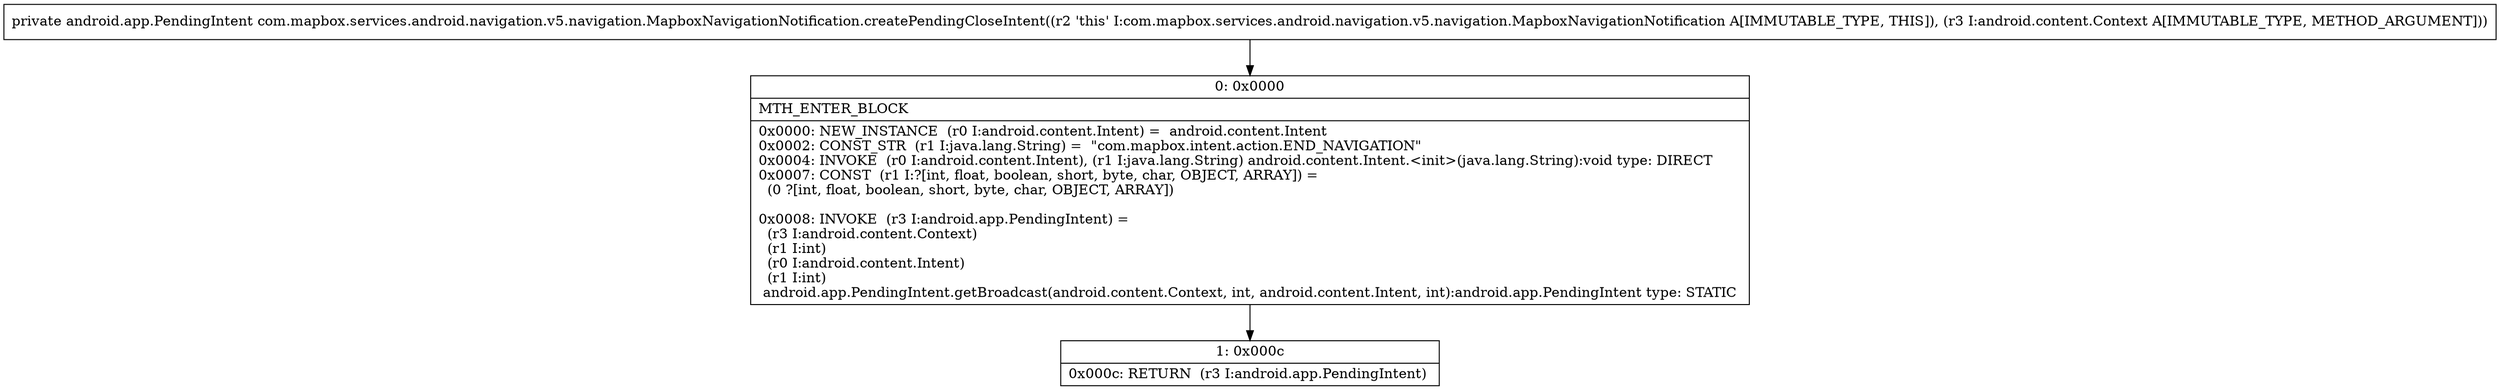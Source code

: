 digraph "CFG forcom.mapbox.services.android.navigation.v5.navigation.MapboxNavigationNotification.createPendingCloseIntent(Landroid\/content\/Context;)Landroid\/app\/PendingIntent;" {
Node_0 [shape=record,label="{0\:\ 0x0000|MTH_ENTER_BLOCK\l|0x0000: NEW_INSTANCE  (r0 I:android.content.Intent) =  android.content.Intent \l0x0002: CONST_STR  (r1 I:java.lang.String) =  \"com.mapbox.intent.action.END_NAVIGATION\" \l0x0004: INVOKE  (r0 I:android.content.Intent), (r1 I:java.lang.String) android.content.Intent.\<init\>(java.lang.String):void type: DIRECT \l0x0007: CONST  (r1 I:?[int, float, boolean, short, byte, char, OBJECT, ARRAY]) = \l  (0 ?[int, float, boolean, short, byte, char, OBJECT, ARRAY])\l \l0x0008: INVOKE  (r3 I:android.app.PendingIntent) = \l  (r3 I:android.content.Context)\l  (r1 I:int)\l  (r0 I:android.content.Intent)\l  (r1 I:int)\l android.app.PendingIntent.getBroadcast(android.content.Context, int, android.content.Intent, int):android.app.PendingIntent type: STATIC \l}"];
Node_1 [shape=record,label="{1\:\ 0x000c|0x000c: RETURN  (r3 I:android.app.PendingIntent) \l}"];
MethodNode[shape=record,label="{private android.app.PendingIntent com.mapbox.services.android.navigation.v5.navigation.MapboxNavigationNotification.createPendingCloseIntent((r2 'this' I:com.mapbox.services.android.navigation.v5.navigation.MapboxNavigationNotification A[IMMUTABLE_TYPE, THIS]), (r3 I:android.content.Context A[IMMUTABLE_TYPE, METHOD_ARGUMENT])) }"];
MethodNode -> Node_0;
Node_0 -> Node_1;
}

